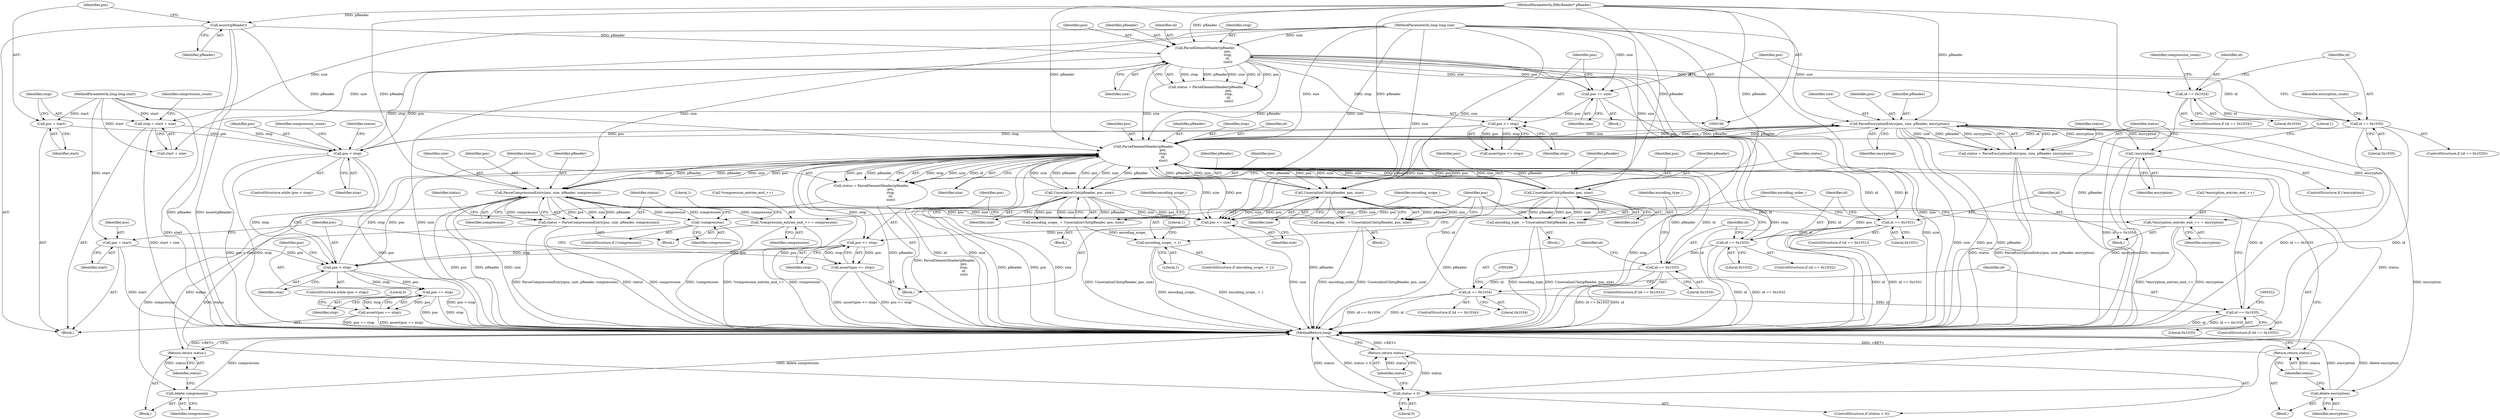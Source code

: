 digraph "0_Android_04839626ed859623901ebd3a5fd483982186b59d_181@API" {
"1000332" [label="(Call,ParseEncryptionEntry(pos, size, pReader, encryption))"];
"1000227" [label="(Call,ParseElementHeader(pReader,\n                                     pos,\n                                     stop,\n                                     id,\n                                     size))"];
"1000258" [label="(Call,UnserializeUInt(pReader, pos, size))"];
"1000109" [label="(MethodParameterIn,IMkvReader* pReader)"];
"1000108" [label="(MethodParameterIn,long long size)"];
"1000141" [label="(Call,ParseElementHeader(pReader,\n                                           pos,\n                                           stop,\n                                           id,\n                                           size))"];
"1000111" [label="(Call,assert(pReader))"];
"1000132" [label="(Call,pos < stop)"];
"1000114" [label="(Call,pos = start)"];
"1000107" [label="(MethodParameterIn,long long start)"];
"1000169" [label="(Call,pos <= stop)"];
"1000165" [label="(Call,pos += size)"];
"1000118" [label="(Call,stop = start + size)"];
"1000160" [label="(Call,id == 0x1035)"];
"1000154" [label="(Call,id == 0x1034)"];
"1000298" [label="(Call,ParseCompressionEntry(pos, size, pReader, compression))"];
"1000291" [label="(Call,!compression)"];
"1000277" [label="(Call,UnserializeUInt(pReader, pos, size))"];
"1000332" [label="(Call,ParseEncryptionEntry(pos, size, pReader, encryption))"];
"1000325" [label="(Call,!encryption)"];
"1000246" [label="(Call,UnserializeUInt(pReader, pos, size))"];
"1000218" [label="(Call,pos < stop)"];
"1000214" [label="(Call,pos = start)"];
"1000353" [label="(Call,pos <= stop)"];
"1000349" [label="(Call,pos += size)"];
"1000283" [label="(Call,id == 0x1034)"];
"1000271" [label="(Call,id == 0x1033)"];
"1000252" [label="(Call,id == 0x1032)"];
"1000240" [label="(Call,id == 0x1031)"];
"1000317" [label="(Call,id == 0x1035)"];
"1000225" [label="(Call,status = ParseElementHeader(pReader,\n                                     pos,\n                                     stop,\n                                     id,\n                                     size))"];
"1000234" [label="(Call,status < 0)"];
"1000237" [label="(Return,return status;)"];
"1000244" [label="(Call,encoding_order_ = UnserializeUInt(pReader, pos, size))"];
"1000357" [label="(Call,pos == stop)"];
"1000356" [label="(Call,assert(pos == stop))"];
"1000352" [label="(Call,assert(pos <= stop))"];
"1000256" [label="(Call,encoding_scope_ = UnserializeUInt(pReader, pos, size))"];
"1000263" [label="(Call,encoding_scope_ < 1)"];
"1000275" [label="(Call,encoding_type_ = UnserializeUInt(pReader, pos, size))"];
"1000296" [label="(Call,status = ParseCompressionEntry(pos, size, pReader, compression))"];
"1000308" [label="(Return,return status;)"];
"1000306" [label="(Call,delete compression)"];
"1000310" [label="(Call,*compression_entries_end_++ = compression)"];
"1000330" [label="(Call,status = ParseEncryptionEntry(pos, size, pReader, encryption))"];
"1000342" [label="(Return,return status;)"];
"1000340" [label="(Call,delete encryption)"];
"1000344" [label="(Call,*encryption_entries_end_++ = encryption)"];
"1000241" [label="(Identifier,id)"];
"1000243" [label="(Block,)"];
"1000112" [label="(Identifier,pReader)"];
"1000231" [label="(Identifier,id)"];
"1000254" [label="(Literal,0x1032)"];
"1000229" [label="(Identifier,pos)"];
"1000355" [label="(Identifier,stop)"];
"1000114" [label="(Call,pos = start)"];
"1000170" [label="(Identifier,pos)"];
"1000332" [label="(Call,ParseEncryptionEntry(pos, size, pReader, encryption))"];
"1000284" [label="(Identifier,id)"];
"1000314" [label="(Identifier,compression)"];
"1000256" [label="(Call,encoding_scope_ = UnserializeUInt(pReader, pos, size))"];
"1000118" [label="(Call,stop = start + size)"];
"1000108" [label="(MethodParameterIn,long long size)"];
"1000249" [label="(Identifier,size)"];
"1000262" [label="(ControlStructure,if (encoding_scope_ < 1))"];
"1000225" [label="(Call,status = ParseElementHeader(pReader,\n                                     pos,\n                                     stop,\n                                     id,\n                                     size))"];
"1000133" [label="(Identifier,pos)"];
"1000344" [label="(Call,*encryption_entries_end_++ = encryption)"];
"1000348" [label="(Identifier,encryption)"];
"1000283" [label="(Call,id == 0x1034)"];
"1000331" [label="(Identifier,status)"];
"1000171" [label="(Identifier,stop)"];
"1000278" [label="(Identifier,pReader)"];
"1000246" [label="(Call,UnserializeUInt(pReader, pos, size))"];
"1000305" [label="(Block,)"];
"1000134" [label="(Identifier,stop)"];
"1000228" [label="(Identifier,pReader)"];
"1000161" [label="(Identifier,id)"];
"1000132" [label="(Call,pos < stop)"];
"1000259" [label="(Identifier,pReader)"];
"1000309" [label="(Identifier,status)"];
"1000234" [label="(Call,status < 0)"];
"1000317" [label="(Call,id == 0x1035)"];
"1000356" [label="(Call,assert(pos == stop))"];
"1000333" [label="(Identifier,pos)"];
"1000120" [label="(Call,start + size)"];
"1000319" [label="(Literal,0x1035)"];
"1000257" [label="(Identifier,encoding_scope_)"];
"1000271" [label="(Call,id == 0x1033)"];
"1000316" [label="(ControlStructure,if (id == 0x1035))"];
"1000311" [label="(Call,*compression_entries_end_++)"];
"1000146" [label="(Identifier,size)"];
"1000343" [label="(Identifier,status)"];
"1000292" [label="(Identifier,compression)"];
"1000219" [label="(Identifier,pos)"];
"1000275" [label="(Call,encoding_type_ = UnserializeUInt(pReader, pos, size))"];
"1000242" [label="(Literal,0x1031)"];
"1000230" [label="(Identifier,stop)"];
"1000310" [label="(Call,*compression_entries_end_++ = compression)"];
"1000280" [label="(Identifier,size)"];
"1000116" [label="(Identifier,start)"];
"1000245" [label="(Identifier,encoding_order_)"];
"1000227" [label="(Call,ParseElementHeader(pReader,\n                                     pos,\n                                     stop,\n                                     id,\n                                     size))"];
"1000329" [label="(Literal,1)"];
"1000144" [label="(Identifier,stop)"];
"1000125" [label="(Identifier,compression_count)"];
"1000325" [label="(Call,!encryption)"];
"1000107" [label="(MethodParameterIn,long long start)"];
"1000335" [label="(Identifier,pReader)"];
"1000226" [label="(Identifier,status)"];
"1000352" [label="(Call,assert(pos <= stop))"];
"1000244" [label="(Call,encoding_order_ = UnserializeUInt(pReader, pos, size))"];
"1000131" [label="(ControlStructure,while (pos < stop))"];
"1000264" [label="(Identifier,encoding_scope_)"];
"1000334" [label="(Identifier,size)"];
"1000261" [label="(Identifier,size)"];
"1000358" [label="(Identifier,pos)"];
"1000162" [label="(Literal,0x1035)"];
"1000304" [label="(Identifier,status)"];
"1000143" [label="(Identifier,pos)"];
"1000302" [label="(Identifier,compression)"];
"1000308" [label="(Return,return status;)"];
"1000216" [label="(Identifier,start)"];
"1000285" [label="(Literal,0x1034)"];
"1000247" [label="(Identifier,pReader)"];
"1000291" [label="(Call,!compression)"];
"1000238" [label="(Identifier,status)"];
"1000175" [label="(Identifier,compression_count)"];
"1000141" [label="(Call,ParseElementHeader(pReader,\n                                           pos,\n                                           stop,\n                                           id,\n                                           size))"];
"1000277" [label="(Call,UnserializeUInt(pReader, pos, size))"];
"1000268" [label="(Literal,1)"];
"1000140" [label="(Identifier,status)"];
"1000301" [label="(Identifier,pReader)"];
"1000260" [label="(Identifier,pos)"];
"1000273" [label="(Literal,0x1033)"];
"1000345" [label="(Call,*encryption_entries_end_++)"];
"1000139" [label="(Call,status = ParseElementHeader(pReader,\n                                           pos,\n                                           stop,\n                                           id,\n                                           size))"];
"1000232" [label="(Identifier,size)"];
"1000251" [label="(ControlStructure,if (id == 0x1032))"];
"1000307" [label="(Identifier,compression)"];
"1000318" [label="(Identifier,id)"];
"1000324" [label="(ControlStructure,if (!encryption))"];
"1000270" [label="(ControlStructure,if (id == 0x1033))"];
"1000233" [label="(ControlStructure,if (status < 0))"];
"1000158" [label="(Identifier,compression_count)"];
"1000154" [label="(Call,id == 0x1034)"];
"1000109" [label="(MethodParameterIn,IMkvReader* pReader)"];
"1000110" [label="(Block,)"];
"1000362" [label="(MethodReturn,long)"];
"1000330" [label="(Call,status = ParseEncryptionEntry(pos, size, pReader, encryption))"];
"1000306" [label="(Call,delete compression)"];
"1000215" [label="(Identifier,pos)"];
"1000326" [label="(Identifier,encryption)"];
"1000339" [label="(Block,)"];
"1000167" [label="(Identifier,size)"];
"1000153" [label="(ControlStructure,if (id == 0x1034))"];
"1000217" [label="(ControlStructure,while (pos < stop))"];
"1000295" [label="(Literal,1)"];
"1000351" [label="(Identifier,size)"];
"1000265" [label="(Literal,1)"];
"1000155" [label="(Identifier,id)"];
"1000341" [label="(Identifier,encryption)"];
"1000220" [label="(Identifier,stop)"];
"1000350" [label="(Identifier,pos)"];
"1000135" [label="(Block,)"];
"1000239" [label="(ControlStructure,if (id == 0x1031))"];
"1000168" [label="(Call,assert(pos <= stop))"];
"1000297" [label="(Identifier,status)"];
"1000298" [label="(Call,ParseCompressionEntry(pos, size, pReader, compression))"];
"1000272" [label="(Identifier,id)"];
"1000258" [label="(Call,UnserializeUInt(pReader, pos, size))"];
"1000290" [label="(ControlStructure,if (!compression))"];
"1000349" [label="(Call,pos += size)"];
"1000165" [label="(Call,pos += size)"];
"1000300" [label="(Identifier,size)"];
"1000164" [label="(Identifier,encryption_count)"];
"1000276" [label="(Identifier,encoding_type_)"];
"1000357" [label="(Call,pos == stop)"];
"1000299" [label="(Identifier,pos)"];
"1000237" [label="(Return,return status;)"];
"1000169" [label="(Call,pos <= stop)"];
"1000296" [label="(Call,status = ParseCompressionEntry(pos, size, pReader, compression))"];
"1000235" [label="(Identifier,status)"];
"1000263" [label="(Call,encoding_scope_ < 1)"];
"1000274" [label="(Block,)"];
"1000218" [label="(Call,pos < stop)"];
"1000214" [label="(Call,pos = start)"];
"1000166" [label="(Identifier,pos)"];
"1000111" [label="(Call,assert(pReader))"];
"1000160" [label="(Call,id == 0x1035)"];
"1000248" [label="(Identifier,pos)"];
"1000336" [label="(Identifier,encryption)"];
"1000286" [label="(Block,)"];
"1000252" [label="(Call,id == 0x1032)"];
"1000361" [label="(Literal,0)"];
"1000279" [label="(Identifier,pos)"];
"1000354" [label="(Identifier,pos)"];
"1000221" [label="(Block,)"];
"1000338" [label="(Identifier,status)"];
"1000342" [label="(Return,return status;)"];
"1000253" [label="(Identifier,id)"];
"1000236" [label="(Literal,0)"];
"1000115" [label="(Identifier,pos)"];
"1000240" [label="(Call,id == 0x1031)"];
"1000340" [label="(Call,delete encryption)"];
"1000142" [label="(Identifier,pReader)"];
"1000282" [label="(ControlStructure,if (id == 0x1034))"];
"1000359" [label="(Identifier,stop)"];
"1000156" [label="(Literal,0x1034)"];
"1000353" [label="(Call,pos <= stop)"];
"1000320" [label="(Block,)"];
"1000159" [label="(ControlStructure,if (id == 0x1035))"];
"1000255" [label="(Block,)"];
"1000119" [label="(Identifier,stop)"];
"1000145" [label="(Identifier,id)"];
"1000332" -> "1000330"  [label="AST: "];
"1000332" -> "1000336"  [label="CFG: "];
"1000333" -> "1000332"  [label="AST: "];
"1000334" -> "1000332"  [label="AST: "];
"1000335" -> "1000332"  [label="AST: "];
"1000336" -> "1000332"  [label="AST: "];
"1000330" -> "1000332"  [label="CFG: "];
"1000332" -> "1000362"  [label="DDG: size"];
"1000332" -> "1000362"  [label="DDG: pos"];
"1000332" -> "1000362"  [label="DDG: pReader"];
"1000332" -> "1000227"  [label="DDG: pReader"];
"1000332" -> "1000227"  [label="DDG: size"];
"1000332" -> "1000325"  [label="DDG: encryption"];
"1000332" -> "1000330"  [label="DDG: pos"];
"1000332" -> "1000330"  [label="DDG: size"];
"1000332" -> "1000330"  [label="DDG: pReader"];
"1000332" -> "1000330"  [label="DDG: encryption"];
"1000227" -> "1000332"  [label="DDG: pos"];
"1000227" -> "1000332"  [label="DDG: size"];
"1000227" -> "1000332"  [label="DDG: pReader"];
"1000108" -> "1000332"  [label="DDG: size"];
"1000109" -> "1000332"  [label="DDG: pReader"];
"1000325" -> "1000332"  [label="DDG: encryption"];
"1000332" -> "1000340"  [label="DDG: encryption"];
"1000332" -> "1000344"  [label="DDG: encryption"];
"1000332" -> "1000349"  [label="DDG: size"];
"1000332" -> "1000349"  [label="DDG: pos"];
"1000227" -> "1000225"  [label="AST: "];
"1000227" -> "1000232"  [label="CFG: "];
"1000228" -> "1000227"  [label="AST: "];
"1000229" -> "1000227"  [label="AST: "];
"1000230" -> "1000227"  [label="AST: "];
"1000231" -> "1000227"  [label="AST: "];
"1000232" -> "1000227"  [label="AST: "];
"1000225" -> "1000227"  [label="CFG: "];
"1000227" -> "1000362"  [label="DDG: pReader"];
"1000227" -> "1000362"  [label="DDG: pos"];
"1000227" -> "1000362"  [label="DDG: id"];
"1000227" -> "1000362"  [label="DDG: size"];
"1000227" -> "1000362"  [label="DDG: stop"];
"1000227" -> "1000225"  [label="DDG: stop"];
"1000227" -> "1000225"  [label="DDG: size"];
"1000227" -> "1000225"  [label="DDG: id"];
"1000227" -> "1000225"  [label="DDG: pos"];
"1000227" -> "1000225"  [label="DDG: pReader"];
"1000258" -> "1000227"  [label="DDG: pReader"];
"1000258" -> "1000227"  [label="DDG: size"];
"1000141" -> "1000227"  [label="DDG: pReader"];
"1000141" -> "1000227"  [label="DDG: size"];
"1000298" -> "1000227"  [label="DDG: pReader"];
"1000298" -> "1000227"  [label="DDG: size"];
"1000277" -> "1000227"  [label="DDG: pReader"];
"1000277" -> "1000227"  [label="DDG: size"];
"1000111" -> "1000227"  [label="DDG: pReader"];
"1000246" -> "1000227"  [label="DDG: pReader"];
"1000246" -> "1000227"  [label="DDG: size"];
"1000109" -> "1000227"  [label="DDG: pReader"];
"1000218" -> "1000227"  [label="DDG: pos"];
"1000218" -> "1000227"  [label="DDG: stop"];
"1000283" -> "1000227"  [label="DDG: id"];
"1000271" -> "1000227"  [label="DDG: id"];
"1000240" -> "1000227"  [label="DDG: id"];
"1000160" -> "1000227"  [label="DDG: id"];
"1000252" -> "1000227"  [label="DDG: id"];
"1000317" -> "1000227"  [label="DDG: id"];
"1000108" -> "1000227"  [label="DDG: size"];
"1000227" -> "1000240"  [label="DDG: id"];
"1000227" -> "1000246"  [label="DDG: pReader"];
"1000227" -> "1000246"  [label="DDG: pos"];
"1000227" -> "1000246"  [label="DDG: size"];
"1000227" -> "1000258"  [label="DDG: pReader"];
"1000227" -> "1000258"  [label="DDG: pos"];
"1000227" -> "1000258"  [label="DDG: size"];
"1000227" -> "1000277"  [label="DDG: pReader"];
"1000227" -> "1000277"  [label="DDG: pos"];
"1000227" -> "1000277"  [label="DDG: size"];
"1000227" -> "1000298"  [label="DDG: pos"];
"1000227" -> "1000298"  [label="DDG: size"];
"1000227" -> "1000298"  [label="DDG: pReader"];
"1000227" -> "1000349"  [label="DDG: size"];
"1000227" -> "1000349"  [label="DDG: pos"];
"1000227" -> "1000353"  [label="DDG: stop"];
"1000258" -> "1000256"  [label="AST: "];
"1000258" -> "1000261"  [label="CFG: "];
"1000259" -> "1000258"  [label="AST: "];
"1000260" -> "1000258"  [label="AST: "];
"1000261" -> "1000258"  [label="AST: "];
"1000256" -> "1000258"  [label="CFG: "];
"1000258" -> "1000362"  [label="DDG: pReader"];
"1000258" -> "1000362"  [label="DDG: pos"];
"1000258" -> "1000362"  [label="DDG: size"];
"1000258" -> "1000256"  [label="DDG: pReader"];
"1000258" -> "1000256"  [label="DDG: pos"];
"1000258" -> "1000256"  [label="DDG: size"];
"1000109" -> "1000258"  [label="DDG: pReader"];
"1000108" -> "1000258"  [label="DDG: size"];
"1000258" -> "1000349"  [label="DDG: size"];
"1000258" -> "1000349"  [label="DDG: pos"];
"1000109" -> "1000106"  [label="AST: "];
"1000109" -> "1000362"  [label="DDG: pReader"];
"1000109" -> "1000111"  [label="DDG: pReader"];
"1000109" -> "1000141"  [label="DDG: pReader"];
"1000109" -> "1000246"  [label="DDG: pReader"];
"1000109" -> "1000277"  [label="DDG: pReader"];
"1000109" -> "1000298"  [label="DDG: pReader"];
"1000108" -> "1000106"  [label="AST: "];
"1000108" -> "1000362"  [label="DDG: size"];
"1000108" -> "1000118"  [label="DDG: size"];
"1000108" -> "1000120"  [label="DDG: size"];
"1000108" -> "1000141"  [label="DDG: size"];
"1000108" -> "1000165"  [label="DDG: size"];
"1000108" -> "1000246"  [label="DDG: size"];
"1000108" -> "1000277"  [label="DDG: size"];
"1000108" -> "1000298"  [label="DDG: size"];
"1000108" -> "1000349"  [label="DDG: size"];
"1000141" -> "1000139"  [label="AST: "];
"1000141" -> "1000146"  [label="CFG: "];
"1000142" -> "1000141"  [label="AST: "];
"1000143" -> "1000141"  [label="AST: "];
"1000144" -> "1000141"  [label="AST: "];
"1000145" -> "1000141"  [label="AST: "];
"1000146" -> "1000141"  [label="AST: "];
"1000139" -> "1000141"  [label="CFG: "];
"1000141" -> "1000362"  [label="DDG: pReader"];
"1000141" -> "1000362"  [label="DDG: stop"];
"1000141" -> "1000362"  [label="DDG: id"];
"1000141" -> "1000362"  [label="DDG: pos"];
"1000141" -> "1000362"  [label="DDG: size"];
"1000141" -> "1000139"  [label="DDG: stop"];
"1000141" -> "1000139"  [label="DDG: pReader"];
"1000141" -> "1000139"  [label="DDG: size"];
"1000141" -> "1000139"  [label="DDG: id"];
"1000141" -> "1000139"  [label="DDG: pos"];
"1000111" -> "1000141"  [label="DDG: pReader"];
"1000132" -> "1000141"  [label="DDG: pos"];
"1000132" -> "1000141"  [label="DDG: stop"];
"1000160" -> "1000141"  [label="DDG: id"];
"1000141" -> "1000154"  [label="DDG: id"];
"1000141" -> "1000165"  [label="DDG: size"];
"1000141" -> "1000165"  [label="DDG: pos"];
"1000141" -> "1000169"  [label="DDG: stop"];
"1000111" -> "1000110"  [label="AST: "];
"1000111" -> "1000112"  [label="CFG: "];
"1000112" -> "1000111"  [label="AST: "];
"1000115" -> "1000111"  [label="CFG: "];
"1000111" -> "1000362"  [label="DDG: pReader"];
"1000111" -> "1000362"  [label="DDG: assert(pReader)"];
"1000132" -> "1000131"  [label="AST: "];
"1000132" -> "1000134"  [label="CFG: "];
"1000133" -> "1000132"  [label="AST: "];
"1000134" -> "1000132"  [label="AST: "];
"1000140" -> "1000132"  [label="CFG: "];
"1000175" -> "1000132"  [label="CFG: "];
"1000132" -> "1000362"  [label="DDG: pos < stop"];
"1000132" -> "1000362"  [label="DDG: stop"];
"1000132" -> "1000362"  [label="DDG: pos"];
"1000114" -> "1000132"  [label="DDG: pos"];
"1000169" -> "1000132"  [label="DDG: pos"];
"1000169" -> "1000132"  [label="DDG: stop"];
"1000118" -> "1000132"  [label="DDG: stop"];
"1000132" -> "1000218"  [label="DDG: stop"];
"1000114" -> "1000110"  [label="AST: "];
"1000114" -> "1000116"  [label="CFG: "];
"1000115" -> "1000114"  [label="AST: "];
"1000116" -> "1000114"  [label="AST: "];
"1000119" -> "1000114"  [label="CFG: "];
"1000107" -> "1000114"  [label="DDG: start"];
"1000107" -> "1000106"  [label="AST: "];
"1000107" -> "1000362"  [label="DDG: start"];
"1000107" -> "1000118"  [label="DDG: start"];
"1000107" -> "1000120"  [label="DDG: start"];
"1000107" -> "1000214"  [label="DDG: start"];
"1000169" -> "1000168"  [label="AST: "];
"1000169" -> "1000171"  [label="CFG: "];
"1000170" -> "1000169"  [label="AST: "];
"1000171" -> "1000169"  [label="AST: "];
"1000168" -> "1000169"  [label="CFG: "];
"1000169" -> "1000168"  [label="DDG: pos"];
"1000169" -> "1000168"  [label="DDG: stop"];
"1000165" -> "1000169"  [label="DDG: pos"];
"1000165" -> "1000135"  [label="AST: "];
"1000165" -> "1000167"  [label="CFG: "];
"1000166" -> "1000165"  [label="AST: "];
"1000167" -> "1000165"  [label="AST: "];
"1000170" -> "1000165"  [label="CFG: "];
"1000165" -> "1000362"  [label="DDG: size"];
"1000118" -> "1000110"  [label="AST: "];
"1000118" -> "1000120"  [label="CFG: "];
"1000119" -> "1000118"  [label="AST: "];
"1000120" -> "1000118"  [label="AST: "];
"1000125" -> "1000118"  [label="CFG: "];
"1000118" -> "1000362"  [label="DDG: start + size"];
"1000160" -> "1000159"  [label="AST: "];
"1000160" -> "1000162"  [label="CFG: "];
"1000161" -> "1000160"  [label="AST: "];
"1000162" -> "1000160"  [label="AST: "];
"1000164" -> "1000160"  [label="CFG: "];
"1000166" -> "1000160"  [label="CFG: "];
"1000160" -> "1000362"  [label="DDG: id == 0x1035"];
"1000160" -> "1000362"  [label="DDG: id"];
"1000154" -> "1000160"  [label="DDG: id"];
"1000154" -> "1000153"  [label="AST: "];
"1000154" -> "1000156"  [label="CFG: "];
"1000155" -> "1000154"  [label="AST: "];
"1000156" -> "1000154"  [label="AST: "];
"1000158" -> "1000154"  [label="CFG: "];
"1000161" -> "1000154"  [label="CFG: "];
"1000154" -> "1000362"  [label="DDG: id == 0x1034"];
"1000298" -> "1000296"  [label="AST: "];
"1000298" -> "1000302"  [label="CFG: "];
"1000299" -> "1000298"  [label="AST: "];
"1000300" -> "1000298"  [label="AST: "];
"1000301" -> "1000298"  [label="AST: "];
"1000302" -> "1000298"  [label="AST: "];
"1000296" -> "1000298"  [label="CFG: "];
"1000298" -> "1000362"  [label="DDG: pos"];
"1000298" -> "1000362"  [label="DDG: pReader"];
"1000298" -> "1000362"  [label="DDG: size"];
"1000298" -> "1000291"  [label="DDG: compression"];
"1000298" -> "1000296"  [label="DDG: pos"];
"1000298" -> "1000296"  [label="DDG: size"];
"1000298" -> "1000296"  [label="DDG: pReader"];
"1000298" -> "1000296"  [label="DDG: compression"];
"1000291" -> "1000298"  [label="DDG: compression"];
"1000298" -> "1000306"  [label="DDG: compression"];
"1000298" -> "1000310"  [label="DDG: compression"];
"1000298" -> "1000349"  [label="DDG: size"];
"1000298" -> "1000349"  [label="DDG: pos"];
"1000291" -> "1000290"  [label="AST: "];
"1000291" -> "1000292"  [label="CFG: "];
"1000292" -> "1000291"  [label="AST: "];
"1000295" -> "1000291"  [label="CFG: "];
"1000297" -> "1000291"  [label="CFG: "];
"1000291" -> "1000362"  [label="DDG: !compression"];
"1000291" -> "1000362"  [label="DDG: compression"];
"1000277" -> "1000275"  [label="AST: "];
"1000277" -> "1000280"  [label="CFG: "];
"1000278" -> "1000277"  [label="AST: "];
"1000279" -> "1000277"  [label="AST: "];
"1000280" -> "1000277"  [label="AST: "];
"1000275" -> "1000277"  [label="CFG: "];
"1000277" -> "1000362"  [label="DDG: pReader"];
"1000277" -> "1000275"  [label="DDG: pReader"];
"1000277" -> "1000275"  [label="DDG: pos"];
"1000277" -> "1000275"  [label="DDG: size"];
"1000277" -> "1000349"  [label="DDG: size"];
"1000277" -> "1000349"  [label="DDG: pos"];
"1000325" -> "1000324"  [label="AST: "];
"1000325" -> "1000326"  [label="CFG: "];
"1000326" -> "1000325"  [label="AST: "];
"1000329" -> "1000325"  [label="CFG: "];
"1000331" -> "1000325"  [label="CFG: "];
"1000325" -> "1000362"  [label="DDG: encryption"];
"1000325" -> "1000362"  [label="DDG: !encryption"];
"1000246" -> "1000244"  [label="AST: "];
"1000246" -> "1000249"  [label="CFG: "];
"1000247" -> "1000246"  [label="AST: "];
"1000248" -> "1000246"  [label="AST: "];
"1000249" -> "1000246"  [label="AST: "];
"1000244" -> "1000246"  [label="CFG: "];
"1000246" -> "1000362"  [label="DDG: pReader"];
"1000246" -> "1000244"  [label="DDG: pReader"];
"1000246" -> "1000244"  [label="DDG: pos"];
"1000246" -> "1000244"  [label="DDG: size"];
"1000246" -> "1000349"  [label="DDG: size"];
"1000246" -> "1000349"  [label="DDG: pos"];
"1000218" -> "1000217"  [label="AST: "];
"1000218" -> "1000220"  [label="CFG: "];
"1000219" -> "1000218"  [label="AST: "];
"1000220" -> "1000218"  [label="AST: "];
"1000226" -> "1000218"  [label="CFG: "];
"1000358" -> "1000218"  [label="CFG: "];
"1000218" -> "1000362"  [label="DDG: pos < stop"];
"1000214" -> "1000218"  [label="DDG: pos"];
"1000353" -> "1000218"  [label="DDG: pos"];
"1000353" -> "1000218"  [label="DDG: stop"];
"1000218" -> "1000357"  [label="DDG: pos"];
"1000218" -> "1000357"  [label="DDG: stop"];
"1000214" -> "1000110"  [label="AST: "];
"1000214" -> "1000216"  [label="CFG: "];
"1000215" -> "1000214"  [label="AST: "];
"1000216" -> "1000214"  [label="AST: "];
"1000219" -> "1000214"  [label="CFG: "];
"1000214" -> "1000362"  [label="DDG: start"];
"1000353" -> "1000352"  [label="AST: "];
"1000353" -> "1000355"  [label="CFG: "];
"1000354" -> "1000353"  [label="AST: "];
"1000355" -> "1000353"  [label="AST: "];
"1000352" -> "1000353"  [label="CFG: "];
"1000353" -> "1000352"  [label="DDG: pos"];
"1000353" -> "1000352"  [label="DDG: stop"];
"1000349" -> "1000353"  [label="DDG: pos"];
"1000349" -> "1000221"  [label="AST: "];
"1000349" -> "1000351"  [label="CFG: "];
"1000350" -> "1000349"  [label="AST: "];
"1000351" -> "1000349"  [label="AST: "];
"1000354" -> "1000349"  [label="CFG: "];
"1000349" -> "1000362"  [label="DDG: size"];
"1000283" -> "1000282"  [label="AST: "];
"1000283" -> "1000285"  [label="CFG: "];
"1000284" -> "1000283"  [label="AST: "];
"1000285" -> "1000283"  [label="AST: "];
"1000288" -> "1000283"  [label="CFG: "];
"1000318" -> "1000283"  [label="CFG: "];
"1000283" -> "1000362"  [label="DDG: id"];
"1000283" -> "1000362"  [label="DDG: id == 0x1034"];
"1000271" -> "1000283"  [label="DDG: id"];
"1000283" -> "1000317"  [label="DDG: id"];
"1000271" -> "1000270"  [label="AST: "];
"1000271" -> "1000273"  [label="CFG: "];
"1000272" -> "1000271"  [label="AST: "];
"1000273" -> "1000271"  [label="AST: "];
"1000276" -> "1000271"  [label="CFG: "];
"1000284" -> "1000271"  [label="CFG: "];
"1000271" -> "1000362"  [label="DDG: id"];
"1000271" -> "1000362"  [label="DDG: id == 0x1033"];
"1000252" -> "1000271"  [label="DDG: id"];
"1000252" -> "1000251"  [label="AST: "];
"1000252" -> "1000254"  [label="CFG: "];
"1000253" -> "1000252"  [label="AST: "];
"1000254" -> "1000252"  [label="AST: "];
"1000257" -> "1000252"  [label="CFG: "];
"1000272" -> "1000252"  [label="CFG: "];
"1000252" -> "1000362"  [label="DDG: id"];
"1000252" -> "1000362"  [label="DDG: id == 0x1032"];
"1000240" -> "1000252"  [label="DDG: id"];
"1000240" -> "1000239"  [label="AST: "];
"1000240" -> "1000242"  [label="CFG: "];
"1000241" -> "1000240"  [label="AST: "];
"1000242" -> "1000240"  [label="AST: "];
"1000245" -> "1000240"  [label="CFG: "];
"1000253" -> "1000240"  [label="CFG: "];
"1000240" -> "1000362"  [label="DDG: id == 0x1031"];
"1000240" -> "1000362"  [label="DDG: id"];
"1000317" -> "1000316"  [label="AST: "];
"1000317" -> "1000319"  [label="CFG: "];
"1000318" -> "1000317"  [label="AST: "];
"1000319" -> "1000317"  [label="AST: "];
"1000322" -> "1000317"  [label="CFG: "];
"1000350" -> "1000317"  [label="CFG: "];
"1000317" -> "1000362"  [label="DDG: id"];
"1000317" -> "1000362"  [label="DDG: id == 0x1035"];
"1000225" -> "1000221"  [label="AST: "];
"1000226" -> "1000225"  [label="AST: "];
"1000235" -> "1000225"  [label="CFG: "];
"1000225" -> "1000362"  [label="DDG: ParseElementHeader(pReader,\n                                     pos,\n                                     stop,\n                                     id,\n                                     size)"];
"1000225" -> "1000234"  [label="DDG: status"];
"1000234" -> "1000233"  [label="AST: "];
"1000234" -> "1000236"  [label="CFG: "];
"1000235" -> "1000234"  [label="AST: "];
"1000236" -> "1000234"  [label="AST: "];
"1000238" -> "1000234"  [label="CFG: "];
"1000241" -> "1000234"  [label="CFG: "];
"1000234" -> "1000362"  [label="DDG: status"];
"1000234" -> "1000362"  [label="DDG: status < 0"];
"1000234" -> "1000237"  [label="DDG: status"];
"1000237" -> "1000233"  [label="AST: "];
"1000237" -> "1000238"  [label="CFG: "];
"1000238" -> "1000237"  [label="AST: "];
"1000362" -> "1000237"  [label="CFG: "];
"1000237" -> "1000362"  [label="DDG: <RET>"];
"1000238" -> "1000237"  [label="DDG: status"];
"1000244" -> "1000243"  [label="AST: "];
"1000245" -> "1000244"  [label="AST: "];
"1000350" -> "1000244"  [label="CFG: "];
"1000244" -> "1000362"  [label="DDG: encoding_order_"];
"1000244" -> "1000362"  [label="DDG: UnserializeUInt(pReader, pos, size)"];
"1000357" -> "1000356"  [label="AST: "];
"1000357" -> "1000359"  [label="CFG: "];
"1000358" -> "1000357"  [label="AST: "];
"1000359" -> "1000357"  [label="AST: "];
"1000356" -> "1000357"  [label="CFG: "];
"1000357" -> "1000362"  [label="DDG: pos"];
"1000357" -> "1000362"  [label="DDG: stop"];
"1000357" -> "1000356"  [label="DDG: pos"];
"1000357" -> "1000356"  [label="DDG: stop"];
"1000356" -> "1000110"  [label="AST: "];
"1000361" -> "1000356"  [label="CFG: "];
"1000356" -> "1000362"  [label="DDG: pos == stop"];
"1000356" -> "1000362"  [label="DDG: assert(pos == stop)"];
"1000352" -> "1000221"  [label="AST: "];
"1000219" -> "1000352"  [label="CFG: "];
"1000352" -> "1000362"  [label="DDG: pos <= stop"];
"1000352" -> "1000362"  [label="DDG: assert(pos <= stop)"];
"1000256" -> "1000255"  [label="AST: "];
"1000257" -> "1000256"  [label="AST: "];
"1000264" -> "1000256"  [label="CFG: "];
"1000256" -> "1000362"  [label="DDG: UnserializeUInt(pReader, pos, size)"];
"1000256" -> "1000263"  [label="DDG: encoding_scope_"];
"1000263" -> "1000262"  [label="AST: "];
"1000263" -> "1000265"  [label="CFG: "];
"1000264" -> "1000263"  [label="AST: "];
"1000265" -> "1000263"  [label="AST: "];
"1000268" -> "1000263"  [label="CFG: "];
"1000350" -> "1000263"  [label="CFG: "];
"1000263" -> "1000362"  [label="DDG: encoding_scope_ < 1"];
"1000263" -> "1000362"  [label="DDG: encoding_scope_"];
"1000275" -> "1000274"  [label="AST: "];
"1000276" -> "1000275"  [label="AST: "];
"1000350" -> "1000275"  [label="CFG: "];
"1000275" -> "1000362"  [label="DDG: encoding_type_"];
"1000275" -> "1000362"  [label="DDG: UnserializeUInt(pReader, pos, size)"];
"1000296" -> "1000286"  [label="AST: "];
"1000297" -> "1000296"  [label="AST: "];
"1000304" -> "1000296"  [label="CFG: "];
"1000296" -> "1000362"  [label="DDG: ParseCompressionEntry(pos, size, pReader, compression)"];
"1000296" -> "1000362"  [label="DDG: status"];
"1000296" -> "1000308"  [label="DDG: status"];
"1000308" -> "1000305"  [label="AST: "];
"1000308" -> "1000309"  [label="CFG: "];
"1000309" -> "1000308"  [label="AST: "];
"1000362" -> "1000308"  [label="CFG: "];
"1000308" -> "1000362"  [label="DDG: <RET>"];
"1000309" -> "1000308"  [label="DDG: status"];
"1000306" -> "1000305"  [label="AST: "];
"1000306" -> "1000307"  [label="CFG: "];
"1000307" -> "1000306"  [label="AST: "];
"1000309" -> "1000306"  [label="CFG: "];
"1000306" -> "1000362"  [label="DDG: compression"];
"1000306" -> "1000362"  [label="DDG: delete compression"];
"1000310" -> "1000286"  [label="AST: "];
"1000310" -> "1000314"  [label="CFG: "];
"1000311" -> "1000310"  [label="AST: "];
"1000314" -> "1000310"  [label="AST: "];
"1000350" -> "1000310"  [label="CFG: "];
"1000310" -> "1000362"  [label="DDG: *compression_entries_end_++"];
"1000310" -> "1000362"  [label="DDG: compression"];
"1000330" -> "1000320"  [label="AST: "];
"1000331" -> "1000330"  [label="AST: "];
"1000338" -> "1000330"  [label="CFG: "];
"1000330" -> "1000362"  [label="DDG: status"];
"1000330" -> "1000362"  [label="DDG: ParseEncryptionEntry(pos, size, pReader, encryption)"];
"1000330" -> "1000342"  [label="DDG: status"];
"1000342" -> "1000339"  [label="AST: "];
"1000342" -> "1000343"  [label="CFG: "];
"1000343" -> "1000342"  [label="AST: "];
"1000362" -> "1000342"  [label="CFG: "];
"1000342" -> "1000362"  [label="DDG: <RET>"];
"1000343" -> "1000342"  [label="DDG: status"];
"1000340" -> "1000339"  [label="AST: "];
"1000340" -> "1000341"  [label="CFG: "];
"1000341" -> "1000340"  [label="AST: "];
"1000343" -> "1000340"  [label="CFG: "];
"1000340" -> "1000362"  [label="DDG: delete encryption"];
"1000340" -> "1000362"  [label="DDG: encryption"];
"1000344" -> "1000320"  [label="AST: "];
"1000344" -> "1000348"  [label="CFG: "];
"1000345" -> "1000344"  [label="AST: "];
"1000348" -> "1000344"  [label="AST: "];
"1000350" -> "1000344"  [label="CFG: "];
"1000344" -> "1000362"  [label="DDG: encryption"];
"1000344" -> "1000362"  [label="DDG: *encryption_entries_end_++"];
}
